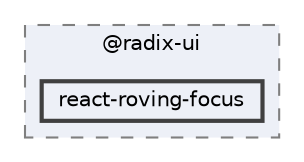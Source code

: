 digraph "C:/Users/arisc/OneDrive/Documents/GitHub/FINAL/EcoEats-Project/node_modules/@radix-ui/react-roving-focus"
{
 // LATEX_PDF_SIZE
  bgcolor="transparent";
  edge [fontname=Helvetica,fontsize=10,labelfontname=Helvetica,labelfontsize=10];
  node [fontname=Helvetica,fontsize=10,shape=box,height=0.2,width=0.4];
  compound=true
  subgraph clusterdir_ab62ad447ec992f2fe79c76b760e4d1f {
    graph [ bgcolor="#edf0f7", pencolor="grey50", label="@radix-ui", fontname=Helvetica,fontsize=10 style="filled,dashed", URL="dir_ab62ad447ec992f2fe79c76b760e4d1f.html",tooltip=""]
  dir_82c4711823d2aca427668ac91017f53f [label="react-roving-focus", fillcolor="#edf0f7", color="grey25", style="filled,bold", URL="dir_82c4711823d2aca427668ac91017f53f.html",tooltip=""];
  }
}
